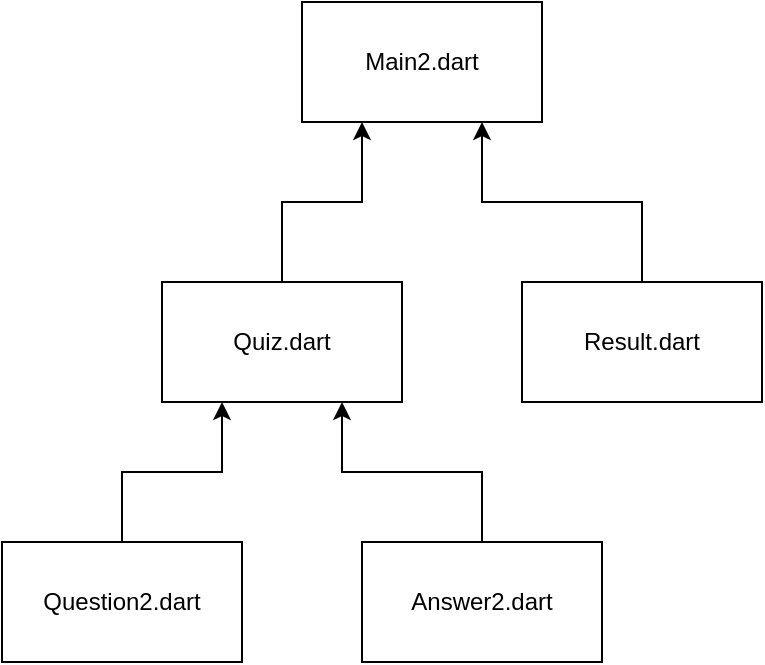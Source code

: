 <mxfile version="20.2.7" type="device"><diagram id="mb0f2eIXCN1CshB-zlO6" name="Page-1"><mxGraphModel dx="1581" dy="754" grid="1" gridSize="10" guides="1" tooltips="1" connect="1" arrows="1" fold="1" page="1" pageScale="1" pageWidth="850" pageHeight="1100" math="0" shadow="0"><root><mxCell id="0"/><mxCell id="1" parent="0"/><mxCell id="Nwod7RBMO4_WTMoayBh_-1" value="Main2.dart" style="rounded=0;whiteSpace=wrap;html=1;" vertex="1" parent="1"><mxGeometry x="80" y="110" width="120" height="60" as="geometry"/></mxCell><mxCell id="Nwod7RBMO4_WTMoayBh_-5" style="edgeStyle=orthogonalEdgeStyle;rounded=0;orthogonalLoop=1;jettySize=auto;html=1;entryX=0.25;entryY=1;entryDx=0;entryDy=0;" edge="1" parent="1" source="Nwod7RBMO4_WTMoayBh_-3" target="Nwod7RBMO4_WTMoayBh_-1"><mxGeometry relative="1" as="geometry"/></mxCell><mxCell id="Nwod7RBMO4_WTMoayBh_-3" value="Quiz.dart" style="rounded=0;whiteSpace=wrap;html=1;" vertex="1" parent="1"><mxGeometry x="10" y="250" width="120" height="60" as="geometry"/></mxCell><mxCell id="Nwod7RBMO4_WTMoayBh_-6" style="edgeStyle=orthogonalEdgeStyle;rounded=0;orthogonalLoop=1;jettySize=auto;html=1;entryX=0.75;entryY=1;entryDx=0;entryDy=0;" edge="1" parent="1" source="Nwod7RBMO4_WTMoayBh_-4" target="Nwod7RBMO4_WTMoayBh_-1"><mxGeometry relative="1" as="geometry"/></mxCell><mxCell id="Nwod7RBMO4_WTMoayBh_-4" value="Result.dart" style="rounded=0;whiteSpace=wrap;html=1;" vertex="1" parent="1"><mxGeometry x="190" y="250" width="120" height="60" as="geometry"/></mxCell><mxCell id="Nwod7RBMO4_WTMoayBh_-8" style="edgeStyle=orthogonalEdgeStyle;rounded=0;orthogonalLoop=1;jettySize=auto;html=1;entryX=0.25;entryY=1;entryDx=0;entryDy=0;" edge="1" parent="1" source="Nwod7RBMO4_WTMoayBh_-7" target="Nwod7RBMO4_WTMoayBh_-3"><mxGeometry relative="1" as="geometry"/></mxCell><mxCell id="Nwod7RBMO4_WTMoayBh_-7" value="Question2.dart" style="rounded=0;whiteSpace=wrap;html=1;" vertex="1" parent="1"><mxGeometry x="-70" y="380" width="120" height="60" as="geometry"/></mxCell><mxCell id="Nwod7RBMO4_WTMoayBh_-10" style="edgeStyle=orthogonalEdgeStyle;rounded=0;orthogonalLoop=1;jettySize=auto;html=1;entryX=0.75;entryY=1;entryDx=0;entryDy=0;" edge="1" parent="1" source="Nwod7RBMO4_WTMoayBh_-9" target="Nwod7RBMO4_WTMoayBh_-3"><mxGeometry relative="1" as="geometry"/></mxCell><mxCell id="Nwod7RBMO4_WTMoayBh_-9" value="Answer2.dart" style="rounded=0;whiteSpace=wrap;html=1;" vertex="1" parent="1"><mxGeometry x="110" y="380" width="120" height="60" as="geometry"/></mxCell></root></mxGraphModel></diagram></mxfile>